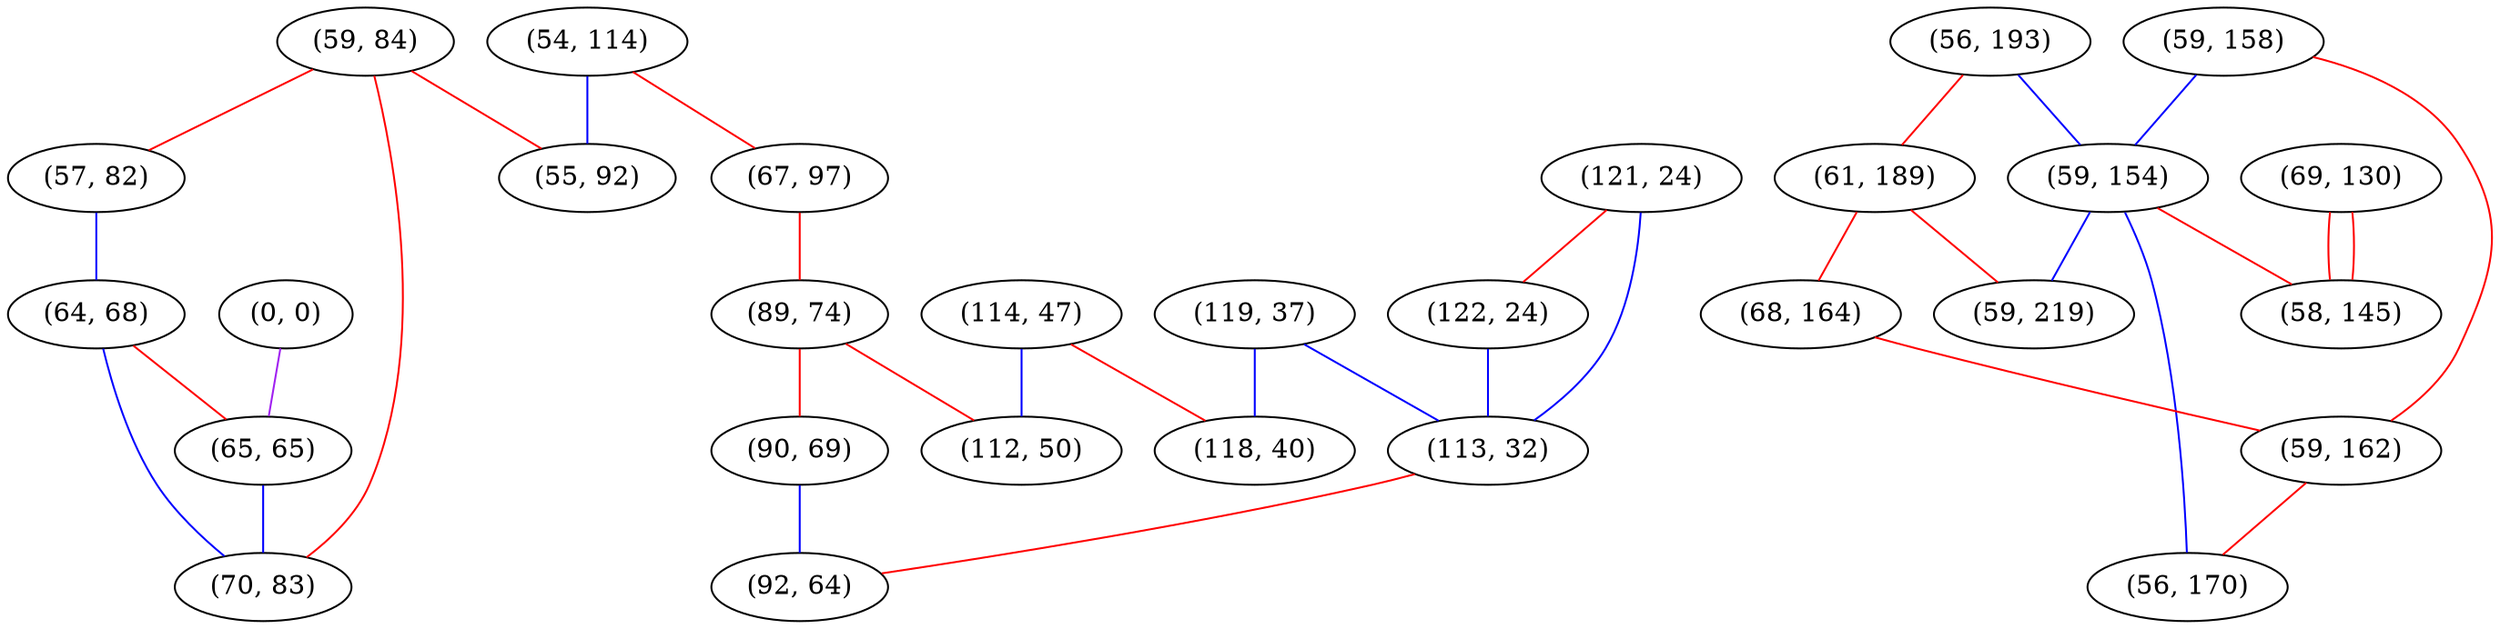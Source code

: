 graph "" {
"(59, 84)";
"(114, 47)";
"(0, 0)";
"(59, 158)";
"(56, 193)";
"(59, 154)";
"(119, 37)";
"(61, 189)";
"(57, 82)";
"(54, 114)";
"(118, 40)";
"(64, 68)";
"(69, 130)";
"(65, 65)";
"(70, 83)";
"(67, 97)";
"(59, 219)";
"(55, 92)";
"(121, 24)";
"(68, 164)";
"(58, 145)";
"(59, 162)";
"(89, 74)";
"(122, 24)";
"(113, 32)";
"(112, 50)";
"(90, 69)";
"(92, 64)";
"(56, 170)";
"(59, 84)" -- "(55, 92)"  [color=red, key=0, weight=1];
"(59, 84)" -- "(70, 83)"  [color=red, key=0, weight=1];
"(59, 84)" -- "(57, 82)"  [color=red, key=0, weight=1];
"(114, 47)" -- "(118, 40)"  [color=red, key=0, weight=1];
"(114, 47)" -- "(112, 50)"  [color=blue, key=0, weight=3];
"(0, 0)" -- "(65, 65)"  [color=purple, key=0, weight=4];
"(59, 158)" -- "(59, 162)"  [color=red, key=0, weight=1];
"(59, 158)" -- "(59, 154)"  [color=blue, key=0, weight=3];
"(56, 193)" -- "(59, 154)"  [color=blue, key=0, weight=3];
"(56, 193)" -- "(61, 189)"  [color=red, key=0, weight=1];
"(59, 154)" -- "(59, 219)"  [color=blue, key=0, weight=3];
"(59, 154)" -- "(58, 145)"  [color=red, key=0, weight=1];
"(59, 154)" -- "(56, 170)"  [color=blue, key=0, weight=3];
"(119, 37)" -- "(113, 32)"  [color=blue, key=0, weight=3];
"(119, 37)" -- "(118, 40)"  [color=blue, key=0, weight=3];
"(61, 189)" -- "(68, 164)"  [color=red, key=0, weight=1];
"(61, 189)" -- "(59, 219)"  [color=red, key=0, weight=1];
"(57, 82)" -- "(64, 68)"  [color=blue, key=0, weight=3];
"(54, 114)" -- "(55, 92)"  [color=blue, key=0, weight=3];
"(54, 114)" -- "(67, 97)"  [color=red, key=0, weight=1];
"(64, 68)" -- "(70, 83)"  [color=blue, key=0, weight=3];
"(64, 68)" -- "(65, 65)"  [color=red, key=0, weight=1];
"(69, 130)" -- "(58, 145)"  [color=red, key=0, weight=1];
"(69, 130)" -- "(58, 145)"  [color=red, key=1, weight=1];
"(65, 65)" -- "(70, 83)"  [color=blue, key=0, weight=3];
"(67, 97)" -- "(89, 74)"  [color=red, key=0, weight=1];
"(121, 24)" -- "(122, 24)"  [color=red, key=0, weight=1];
"(121, 24)" -- "(113, 32)"  [color=blue, key=0, weight=3];
"(68, 164)" -- "(59, 162)"  [color=red, key=0, weight=1];
"(59, 162)" -- "(56, 170)"  [color=red, key=0, weight=1];
"(89, 74)" -- "(90, 69)"  [color=red, key=0, weight=1];
"(89, 74)" -- "(112, 50)"  [color=red, key=0, weight=1];
"(122, 24)" -- "(113, 32)"  [color=blue, key=0, weight=3];
"(113, 32)" -- "(92, 64)"  [color=red, key=0, weight=1];
"(90, 69)" -- "(92, 64)"  [color=blue, key=0, weight=3];
}
